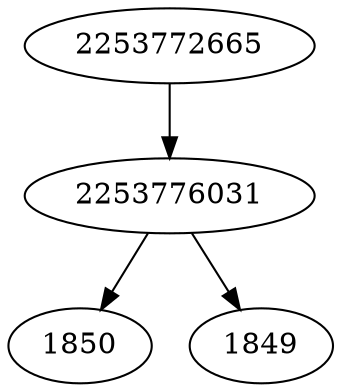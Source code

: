 strict digraph  {
2253776031;
2253772665;
1850;
1849;
2253776031 -> 1849;
2253776031 -> 1850;
2253772665 -> 2253776031;
}
